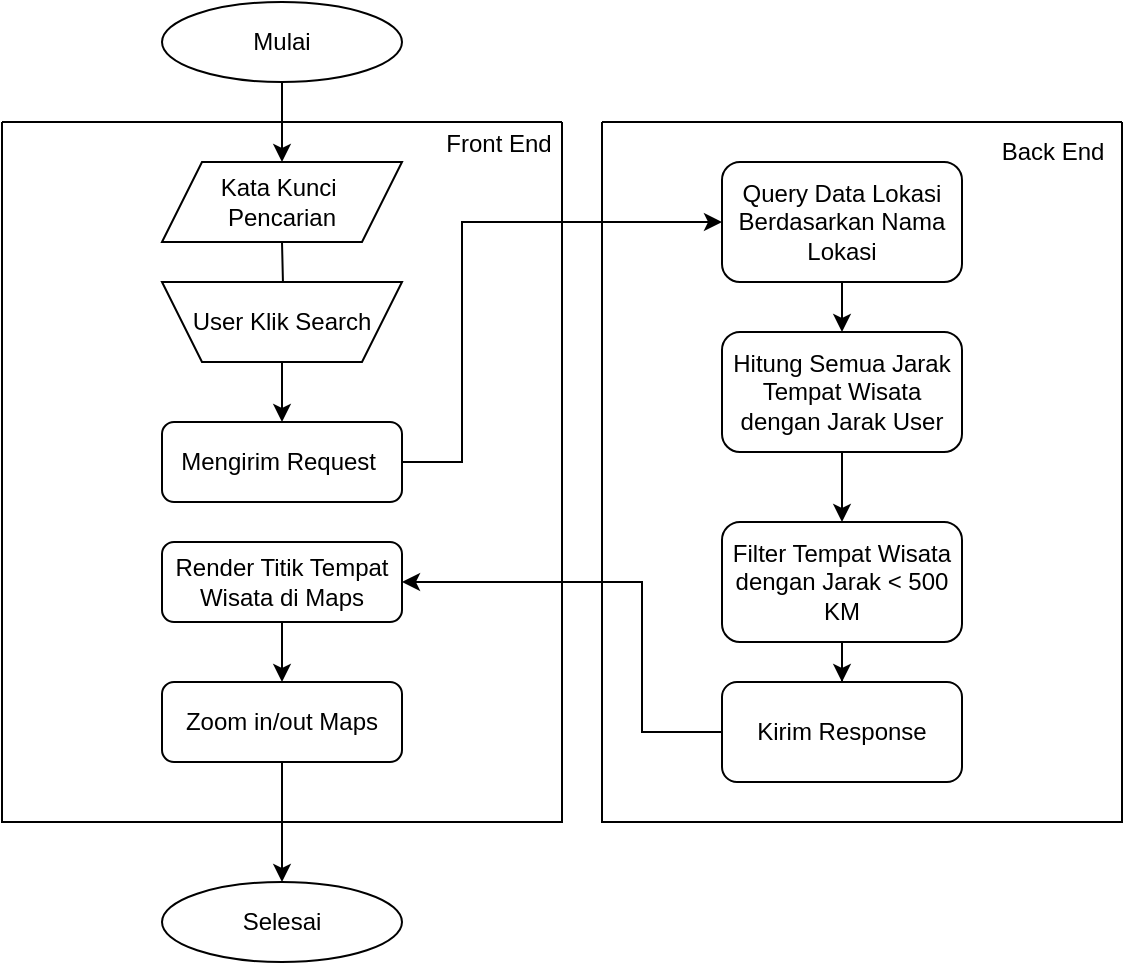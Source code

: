<mxfile version="24.7.7">
  <diagram id="C5RBs43oDa-KdzZeNtuy" name="Page-1">
    <mxGraphModel dx="968" dy="544" grid="1" gridSize="10" guides="1" tooltips="1" connect="1" arrows="1" fold="1" page="1" pageScale="1" pageWidth="827" pageHeight="1169" math="0" shadow="0">
      <root>
        <mxCell id="WIyWlLk6GJQsqaUBKTNV-0" />
        <mxCell id="WIyWlLk6GJQsqaUBKTNV-1" parent="WIyWlLk6GJQsqaUBKTNV-0" />
        <mxCell id="e-_WCHEav21t-MaE0KTX-3" style="edgeStyle=orthogonalEdgeStyle;rounded=0;orthogonalLoop=1;jettySize=auto;html=1;" edge="1" parent="WIyWlLk6GJQsqaUBKTNV-1">
          <mxGeometry relative="1" as="geometry">
            <mxPoint x="180" y="180" as="sourcePoint" />
            <mxPoint x="180" y="220" as="targetPoint" />
          </mxGeometry>
        </mxCell>
        <mxCell id="e-_WCHEav21t-MaE0KTX-1" style="edgeStyle=orthogonalEdgeStyle;rounded=0;orthogonalLoop=1;jettySize=auto;html=1;entryX=0.5;entryY=0;entryDx=0;entryDy=0;" edge="1" parent="WIyWlLk6GJQsqaUBKTNV-1" source="e-_WCHEav21t-MaE0KTX-0">
          <mxGeometry relative="1" as="geometry">
            <mxPoint x="180" y="140" as="targetPoint" />
          </mxGeometry>
        </mxCell>
        <mxCell id="e-_WCHEav21t-MaE0KTX-0" value="Mulai" style="ellipse;whiteSpace=wrap;html=1;" vertex="1" parent="WIyWlLk6GJQsqaUBKTNV-1">
          <mxGeometry x="120" y="60" width="120" height="40" as="geometry" />
        </mxCell>
        <mxCell id="e-_WCHEav21t-MaE0KTX-14" style="edgeStyle=orthogonalEdgeStyle;rounded=0;orthogonalLoop=1;jettySize=auto;html=1;exitX=1;exitY=0.5;exitDx=0;exitDy=0;entryX=0;entryY=0.5;entryDx=0;entryDy=0;" edge="1" parent="WIyWlLk6GJQsqaUBKTNV-1" source="e-_WCHEav21t-MaE0KTX-4" target="e-_WCHEav21t-MaE0KTX-15">
          <mxGeometry relative="1" as="geometry">
            <mxPoint x="360" y="160" as="targetPoint" />
            <Array as="points">
              <mxPoint x="270" y="290" />
              <mxPoint x="270" y="170" />
            </Array>
          </mxGeometry>
        </mxCell>
        <mxCell id="e-_WCHEav21t-MaE0KTX-11" value="" style="swimlane;startSize=0;" vertex="1" parent="WIyWlLk6GJQsqaUBKTNV-1">
          <mxGeometry x="40" y="120" width="280" height="350" as="geometry" />
        </mxCell>
        <mxCell id="e-_WCHEav21t-MaE0KTX-64" style="edgeStyle=orthogonalEdgeStyle;rounded=0;orthogonalLoop=1;jettySize=auto;html=1;entryX=0.5;entryY=0;entryDx=0;entryDy=0;" edge="1" parent="e-_WCHEav21t-MaE0KTX-11" source="e-_WCHEav21t-MaE0KTX-23" target="e-_WCHEav21t-MaE0KTX-63">
          <mxGeometry relative="1" as="geometry" />
        </mxCell>
        <mxCell id="e-_WCHEav21t-MaE0KTX-23" value="Render Titik Tempat Wisata di Maps" style="rounded=1;whiteSpace=wrap;html=1;fontSize=12;glass=0;strokeWidth=1;shadow=0;" vertex="1" parent="e-_WCHEav21t-MaE0KTX-11">
          <mxGeometry x="80" y="210" width="120" height="40" as="geometry" />
        </mxCell>
        <mxCell id="e-_WCHEav21t-MaE0KTX-6" value="User Klik Search" style="shape=trapezoid;perimeter=trapezoidPerimeter;whiteSpace=wrap;html=1;fixedSize=1;flipV=1;" vertex="1" parent="e-_WCHEav21t-MaE0KTX-11">
          <mxGeometry x="80" y="80" width="120" height="40" as="geometry" />
        </mxCell>
        <mxCell id="e-_WCHEav21t-MaE0KTX-9" style="edgeStyle=orthogonalEdgeStyle;rounded=0;orthogonalLoop=1;jettySize=auto;html=1;entryX=0.5;entryY=0;entryDx=0;entryDy=0;" edge="1" parent="e-_WCHEav21t-MaE0KTX-11" source="e-_WCHEav21t-MaE0KTX-6">
          <mxGeometry relative="1" as="geometry">
            <mxPoint x="140" y="150" as="targetPoint" />
          </mxGeometry>
        </mxCell>
        <mxCell id="e-_WCHEav21t-MaE0KTX-4" value="Mengirim Request&amp;nbsp;" style="rounded=1;whiteSpace=wrap;html=1;fontSize=12;glass=0;strokeWidth=1;shadow=0;" vertex="1" parent="e-_WCHEav21t-MaE0KTX-11">
          <mxGeometry x="80" y="150" width="120" height="40" as="geometry" />
        </mxCell>
        <mxCell id="e-_WCHEav21t-MaE0KTX-51" value="Front End" style="text;html=1;align=center;verticalAlign=middle;resizable=0;points=[];autosize=1;strokeColor=none;fillColor=none;" vertex="1" parent="e-_WCHEav21t-MaE0KTX-11">
          <mxGeometry x="208" y="-4" width="80" height="30" as="geometry" />
        </mxCell>
        <mxCell id="e-_WCHEav21t-MaE0KTX-53" value="Kata Kunci&amp;nbsp;&lt;div&gt;Pencarian&lt;/div&gt;" style="shape=parallelogram;perimeter=parallelogramPerimeter;whiteSpace=wrap;html=1;fixedSize=1;" vertex="1" parent="e-_WCHEav21t-MaE0KTX-11">
          <mxGeometry x="80" y="20" width="120" height="40" as="geometry" />
        </mxCell>
        <mxCell id="e-_WCHEav21t-MaE0KTX-63" value="Zoom in/out Maps" style="rounded=1;whiteSpace=wrap;html=1;fontSize=12;glass=0;strokeWidth=1;shadow=0;" vertex="1" parent="e-_WCHEav21t-MaE0KTX-11">
          <mxGeometry x="80" y="280" width="120" height="40" as="geometry" />
        </mxCell>
        <mxCell id="e-_WCHEav21t-MaE0KTX-12" value="" style="swimlane;startSize=0;" vertex="1" parent="WIyWlLk6GJQsqaUBKTNV-1">
          <mxGeometry x="340" y="120" width="260" height="350" as="geometry" />
        </mxCell>
        <mxCell id="e-_WCHEav21t-MaE0KTX-13" value="Kirim Response" style="rounded=1;whiteSpace=wrap;html=1;fontSize=12;glass=0;strokeWidth=1;shadow=0;" vertex="1" parent="e-_WCHEav21t-MaE0KTX-12">
          <mxGeometry x="60" y="280" width="120" height="50" as="geometry" />
        </mxCell>
        <mxCell id="e-_WCHEav21t-MaE0KTX-66" style="edgeStyle=orthogonalEdgeStyle;rounded=0;orthogonalLoop=1;jettySize=auto;html=1;entryX=0.5;entryY=0;entryDx=0;entryDy=0;" edge="1" parent="e-_WCHEav21t-MaE0KTX-12" source="e-_WCHEav21t-MaE0KTX-15" target="e-_WCHEav21t-MaE0KTX-55">
          <mxGeometry relative="1" as="geometry" />
        </mxCell>
        <mxCell id="e-_WCHEav21t-MaE0KTX-15" value="Query Data Lokasi Berdasarkan Nama Lokasi" style="rounded=1;whiteSpace=wrap;html=1;fontSize=12;glass=0;strokeWidth=1;shadow=0;" vertex="1" parent="e-_WCHEav21t-MaE0KTX-12">
          <mxGeometry x="60" y="20" width="120" height="60" as="geometry" />
        </mxCell>
        <mxCell id="e-_WCHEav21t-MaE0KTX-52" value="Back End" style="text;html=1;align=center;verticalAlign=middle;resizable=0;points=[];autosize=1;strokeColor=none;fillColor=none;" vertex="1" parent="e-_WCHEav21t-MaE0KTX-12">
          <mxGeometry x="190" width="70" height="30" as="geometry" />
        </mxCell>
        <mxCell id="e-_WCHEav21t-MaE0KTX-57" style="edgeStyle=orthogonalEdgeStyle;rounded=0;orthogonalLoop=1;jettySize=auto;html=1;entryX=0.5;entryY=0;entryDx=0;entryDy=0;" edge="1" parent="e-_WCHEav21t-MaE0KTX-12" source="e-_WCHEav21t-MaE0KTX-55" target="e-_WCHEav21t-MaE0KTX-56">
          <mxGeometry relative="1" as="geometry" />
        </mxCell>
        <mxCell id="e-_WCHEav21t-MaE0KTX-55" value="Hitung Semua Jarak Tempat Wisata dengan Jarak User" style="rounded=1;whiteSpace=wrap;html=1;fontSize=12;glass=0;strokeWidth=1;shadow=0;" vertex="1" parent="e-_WCHEav21t-MaE0KTX-12">
          <mxGeometry x="60" y="105" width="120" height="60" as="geometry" />
        </mxCell>
        <mxCell id="e-_WCHEav21t-MaE0KTX-58" style="edgeStyle=orthogonalEdgeStyle;rounded=0;orthogonalLoop=1;jettySize=auto;html=1;entryX=0.5;entryY=0;entryDx=0;entryDy=0;" edge="1" parent="e-_WCHEav21t-MaE0KTX-12" source="e-_WCHEav21t-MaE0KTX-56" target="e-_WCHEav21t-MaE0KTX-13">
          <mxGeometry relative="1" as="geometry" />
        </mxCell>
        <mxCell id="e-_WCHEav21t-MaE0KTX-56" value="Filter Tempat Wisata dengan Jarak &amp;lt; 500 KM" style="rounded=1;whiteSpace=wrap;html=1;fontSize=12;glass=0;strokeWidth=1;shadow=0;" vertex="1" parent="e-_WCHEav21t-MaE0KTX-12">
          <mxGeometry x="60" y="200" width="120" height="60" as="geometry" />
        </mxCell>
        <mxCell id="e-_WCHEav21t-MaE0KTX-47" value="Selesai" style="ellipse;whiteSpace=wrap;html=1;" vertex="1" parent="WIyWlLk6GJQsqaUBKTNV-1">
          <mxGeometry x="120" y="500" width="120" height="40" as="geometry" />
        </mxCell>
        <mxCell id="e-_WCHEav21t-MaE0KTX-59" style="edgeStyle=orthogonalEdgeStyle;rounded=0;orthogonalLoop=1;jettySize=auto;html=1;entryX=1;entryY=0.5;entryDx=0;entryDy=0;" edge="1" parent="WIyWlLk6GJQsqaUBKTNV-1" source="e-_WCHEav21t-MaE0KTX-13" target="e-_WCHEav21t-MaE0KTX-23">
          <mxGeometry relative="1" as="geometry">
            <Array as="points">
              <mxPoint x="360" y="425" />
              <mxPoint x="360" y="350" />
            </Array>
          </mxGeometry>
        </mxCell>
        <mxCell id="e-_WCHEav21t-MaE0KTX-65" style="edgeStyle=orthogonalEdgeStyle;rounded=0;orthogonalLoop=1;jettySize=auto;html=1;entryX=0.5;entryY=0;entryDx=0;entryDy=0;" edge="1" parent="WIyWlLk6GJQsqaUBKTNV-1" source="e-_WCHEav21t-MaE0KTX-63" target="e-_WCHEav21t-MaE0KTX-47">
          <mxGeometry relative="1" as="geometry" />
        </mxCell>
      </root>
    </mxGraphModel>
  </diagram>
</mxfile>

